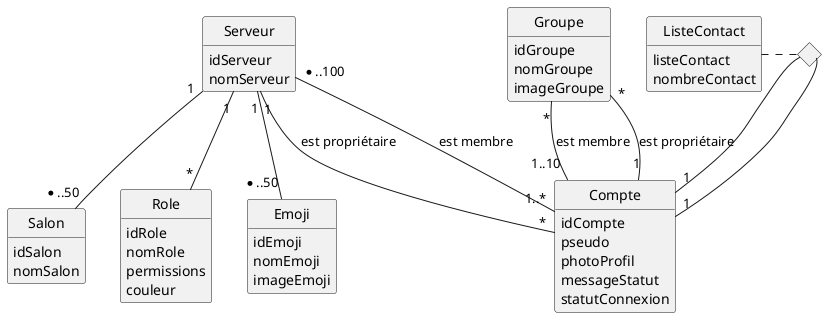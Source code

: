 @startuml ClassesProbables
'--------------------------------
' Parametres pour le dessin
'--------------------------------
hide circle
hide empty members
hide empty methods
'--------------------------------


'-------------------------
'Partie serveur 
'---------------------
class Serveur
{
   idServeur
   nomServeur


   

}

class Role
{
    idRole
    nomRole
    permissions
    couleur


}

class Emoji
{
    idEmoji
    nomEmoji
    imageEmoji
    


}

class Salon
{
    idSalon
    nomSalon

}

'--------------------------



'--------------------------
'Contact 
'------------------------
<> diamondContact

class ListeContact
{
    listeContact
    nombreContact
}

ListeContact . diamondContact
diamondContact  -- "1" Compte
diamondContact  -- "1" Compte
'------------------------------



'------------------------
'Classes diverses
'-----------------------

class Compte
{
    idCompte
    pseudo
    photoProfil
    messageStatut
    statutConnexion
}

class Groupe
{
idGroupe
nomGroupe
imageGroupe

}



'----------------------------




'----------------------------
'Les lisisons
'------------------------------
Serveur "1" -- "*"  Role 
Serveur "1" -- "*..50"  Emoji 
Serveur "1" -- "*..50"  Salon 
Serveur "*..100" -- "1..*"  Compte : est membre
Serveur "1" -- "*"  Compte : est propriétaire
Groupe "*" -- "1..10" Compte : est membre
Groupe "*" -- "1" Compte : est propriétaire





'---------------------------------
 

@enduml